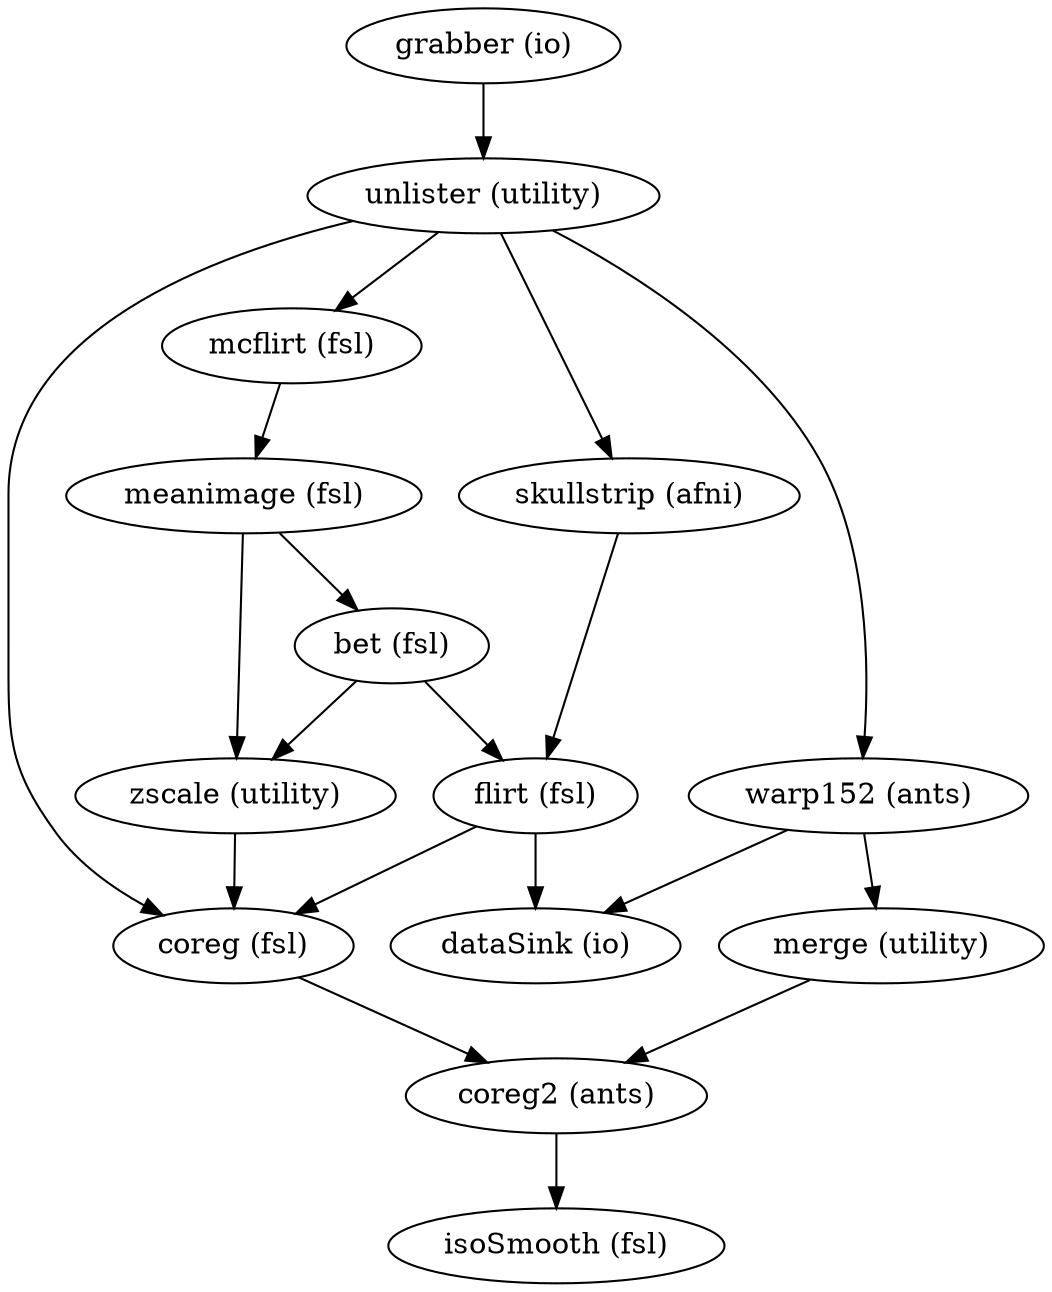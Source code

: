 strict digraph  {
"coreg2 (ants)";
"meanimage (fsl)";
"merge (utility)";
"unlister (utility)";
"mcflirt (fsl)";
"warp152 (ants)";
"grabber (io)";
"flirt (fsl)";
"coreg (fsl)";
"skullstrip (afni)";
"bet (fsl)";
"isoSmooth (fsl)";
"dataSink (io)";
"zscale (utility)";
"coreg2 (ants)" -> "isoSmooth (fsl)";
"meanimage (fsl)" -> "bet (fsl)";
"meanimage (fsl)" -> "zscale (utility)";
"merge (utility)" -> "coreg2 (ants)";
"unlister (utility)" -> "mcflirt (fsl)";
"unlister (utility)" -> "warp152 (ants)";
"unlister (utility)" -> "coreg (fsl)";
"unlister (utility)" -> "skullstrip (afni)";
"mcflirt (fsl)" -> "meanimage (fsl)";
"warp152 (ants)" -> "merge (utility)";
"warp152 (ants)" -> "dataSink (io)";
"grabber (io)" -> "unlister (utility)";
"flirt (fsl)" -> "dataSink (io)";
"flirt (fsl)" -> "coreg (fsl)";
"coreg (fsl)" -> "coreg2 (ants)";
"skullstrip (afni)" -> "flirt (fsl)";
"bet (fsl)" -> "zscale (utility)";
"bet (fsl)" -> "flirt (fsl)";
"zscale (utility)" -> "coreg (fsl)";
}
